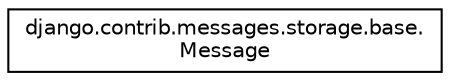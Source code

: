 digraph "Graphical Class Hierarchy"
{
 // LATEX_PDF_SIZE
  edge [fontname="Helvetica",fontsize="10",labelfontname="Helvetica",labelfontsize="10"];
  node [fontname="Helvetica",fontsize="10",shape=record];
  rankdir="LR";
  Node0 [label="django.contrib.messages.storage.base.\lMessage",height=0.2,width=0.4,color="black", fillcolor="white", style="filled",URL="$classdjango_1_1contrib_1_1messages_1_1storage_1_1base_1_1_message.html",tooltip=" "];
}
